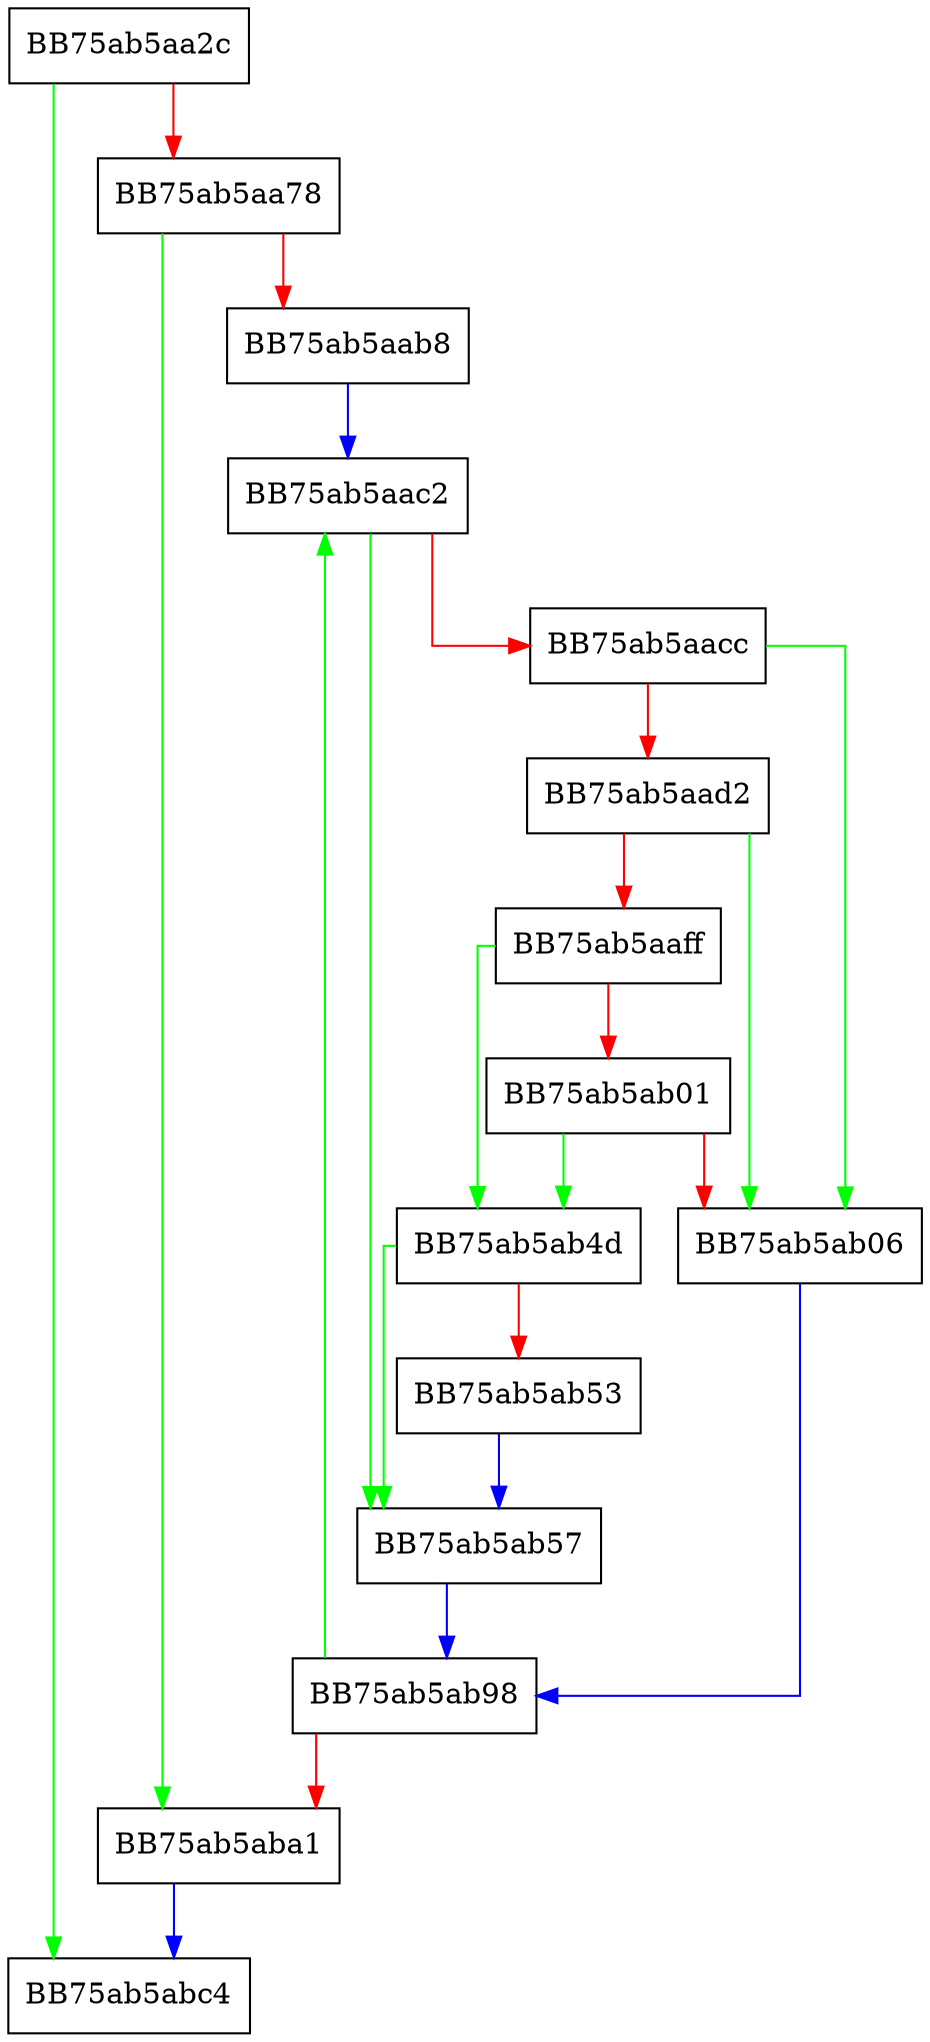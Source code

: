 digraph vdbeMergeEngineStep {
  node [shape="box"];
  graph [splines=ortho];
  BB75ab5aa2c -> BB75ab5abc4 [color="green"];
  BB75ab5aa2c -> BB75ab5aa78 [color="red"];
  BB75ab5aa78 -> BB75ab5aba1 [color="green"];
  BB75ab5aa78 -> BB75ab5aab8 [color="red"];
  BB75ab5aab8 -> BB75ab5aac2 [color="blue"];
  BB75ab5aac2 -> BB75ab5ab57 [color="green"];
  BB75ab5aac2 -> BB75ab5aacc [color="red"];
  BB75ab5aacc -> BB75ab5ab06 [color="green"];
  BB75ab5aacc -> BB75ab5aad2 [color="red"];
  BB75ab5aad2 -> BB75ab5ab06 [color="green"];
  BB75ab5aad2 -> BB75ab5aaff [color="red"];
  BB75ab5aaff -> BB75ab5ab4d [color="green"];
  BB75ab5aaff -> BB75ab5ab01 [color="red"];
  BB75ab5ab01 -> BB75ab5ab4d [color="green"];
  BB75ab5ab01 -> BB75ab5ab06 [color="red"];
  BB75ab5ab06 -> BB75ab5ab98 [color="blue"];
  BB75ab5ab4d -> BB75ab5ab57 [color="green"];
  BB75ab5ab4d -> BB75ab5ab53 [color="red"];
  BB75ab5ab53 -> BB75ab5ab57 [color="blue"];
  BB75ab5ab57 -> BB75ab5ab98 [color="blue"];
  BB75ab5ab98 -> BB75ab5aac2 [color="green"];
  BB75ab5ab98 -> BB75ab5aba1 [color="red"];
  BB75ab5aba1 -> BB75ab5abc4 [color="blue"];
}